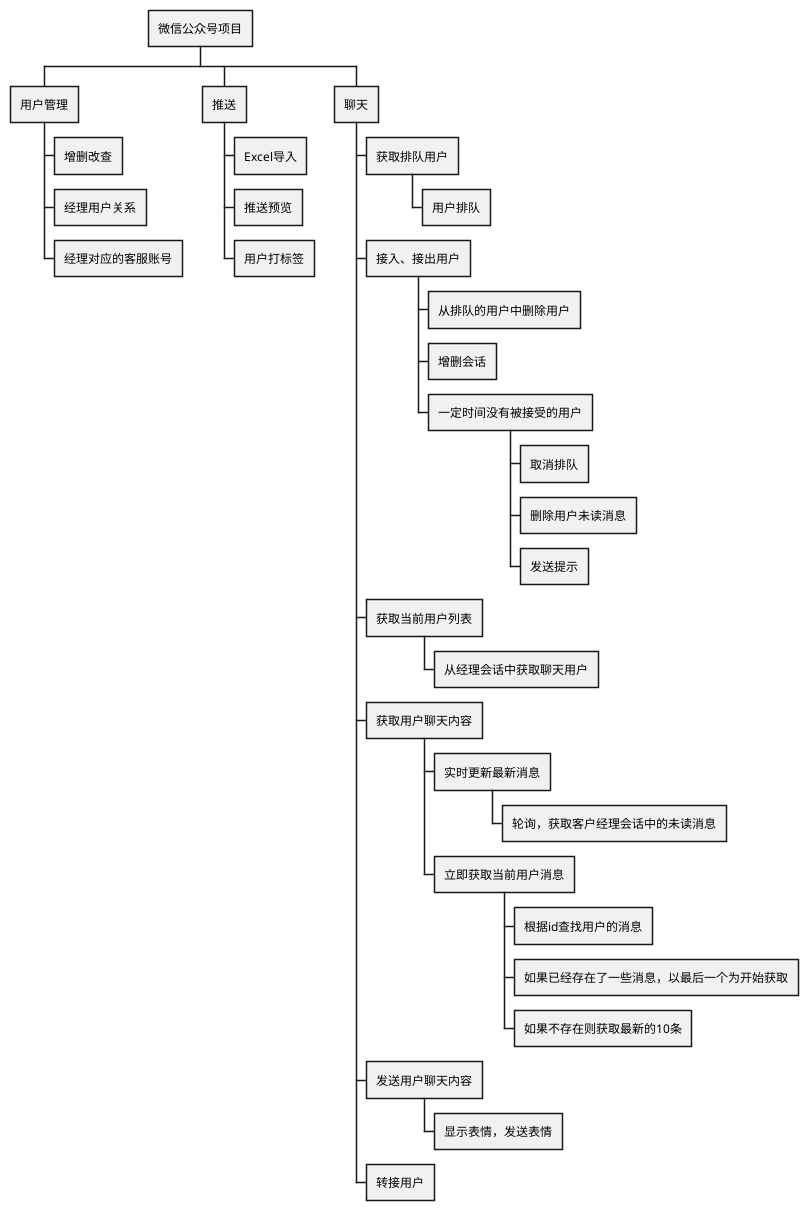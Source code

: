 @startwbs
* 微信公众号项目
** 用户管理
*** 增删改查
*** 经理用户关系
*** 经理对应的客服账号
** 推送
*** Excel导入
*** 推送预览
*** 用户打标签
** 聊天
*** 获取排队用户
**** 用户排队
*** 接入、接出用户
**** 从排队的用户中删除用户
**** 增删会话
**** 一定时间没有被接受的用户
***** 取消排队
***** 删除用户未读消息
***** 发送提示
*** 获取当前用户列表
**** 从经理会话中获取聊天用户
*** 获取用户聊天内容
**** 实时更新最新消息
***** 轮询，获取客户经理会话中的未读消息
**** 立即获取当前用户消息
***** 根据id查找用户的消息
***** 如果已经存在了一些消息，以最后一个为开始获取
***** 如果不存在则获取最新的10条
*** 发送用户聊天内容
**** 显示表情，发送表情
*** 转接用户
@endwbs